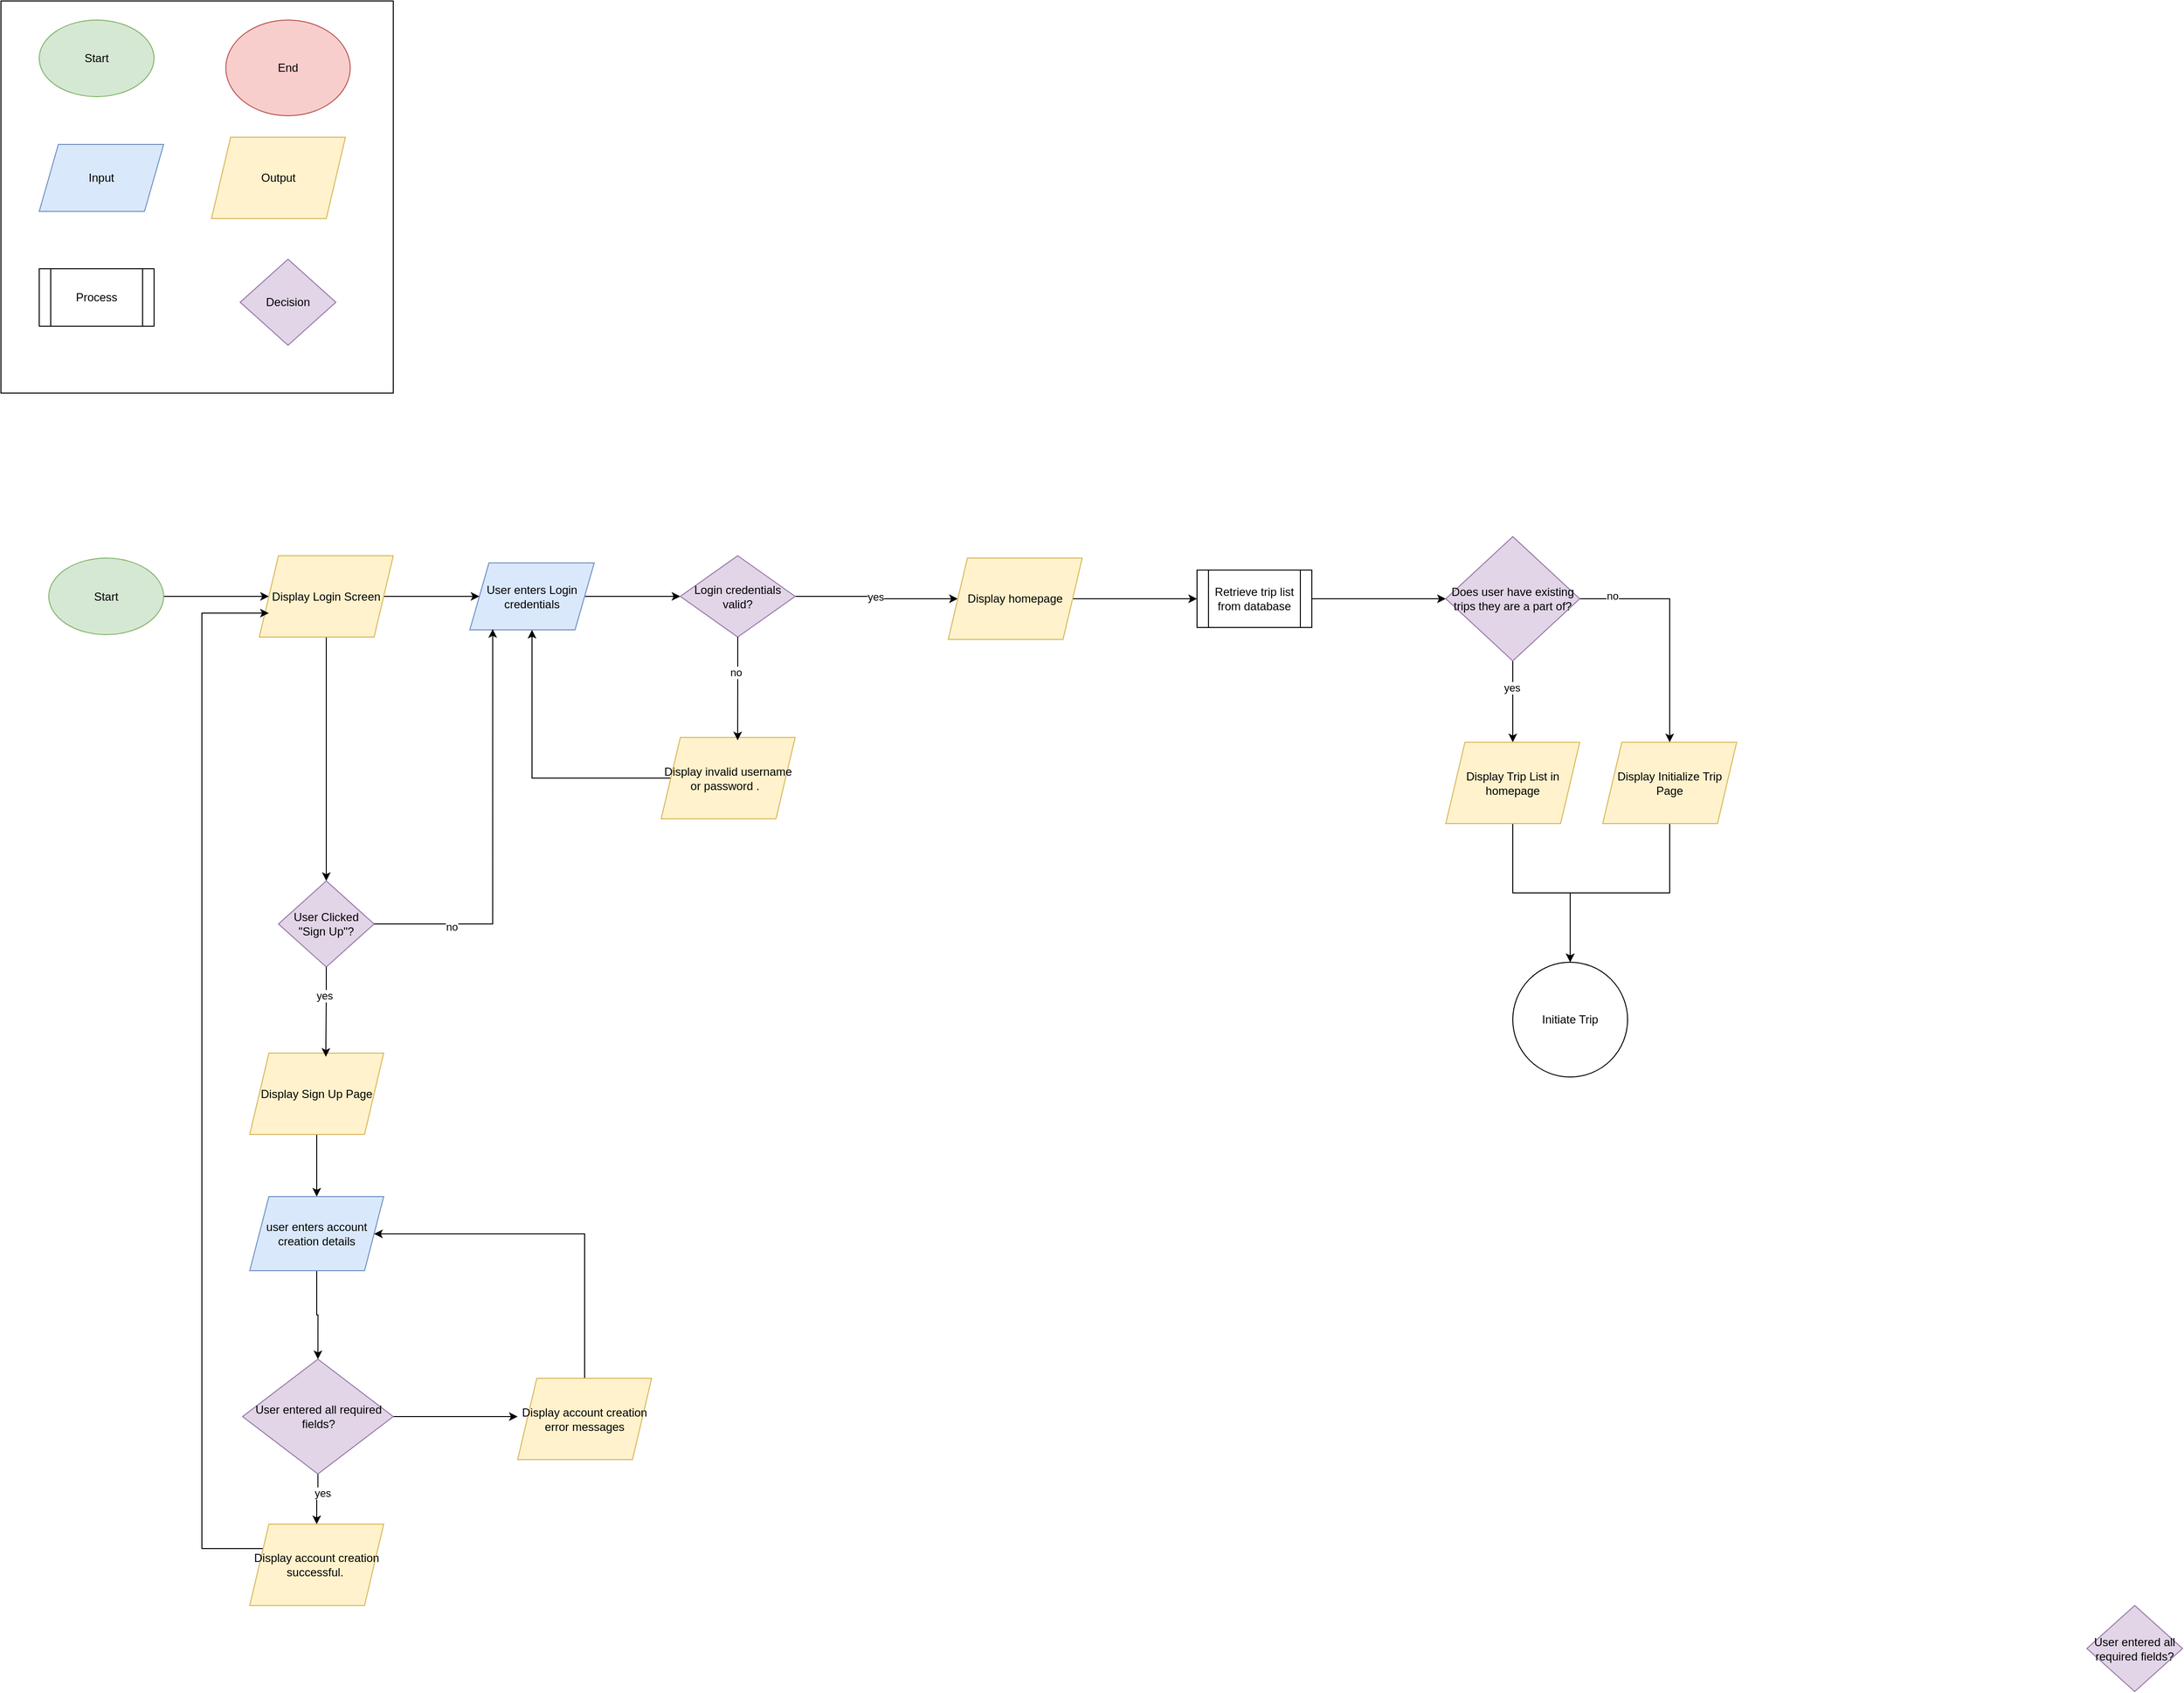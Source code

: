 <mxfile version="26.1.1">
  <diagram id="C5RBs43oDa-KdzZeNtuy" name="Page-1">
    <mxGraphModel dx="984" dy="1887" grid="1" gridSize="10" guides="1" tooltips="1" connect="1" arrows="1" fold="1" page="1" pageScale="1" pageWidth="827" pageHeight="1169" math="0" shadow="0">
      <root>
        <mxCell id="WIyWlLk6GJQsqaUBKTNV-0" />
        <mxCell id="WIyWlLk6GJQsqaUBKTNV-1" parent="WIyWlLk6GJQsqaUBKTNV-0" />
        <mxCell id="pnGjXEjTbsjJHVwftxVE-0" value="" style="whiteSpace=wrap;html=1;aspect=fixed;" parent="WIyWlLk6GJQsqaUBKTNV-1" vertex="1">
          <mxGeometry x="40" y="-1030" width="410" height="410" as="geometry" />
        </mxCell>
        <mxCell id="pnGjXEjTbsjJHVwftxVE-1" value="Start" style="ellipse;whiteSpace=wrap;html=1;fillColor=#d5e8d4;strokeColor=#82b366;" parent="WIyWlLk6GJQsqaUBKTNV-1" vertex="1">
          <mxGeometry x="80" y="-1010" width="120" height="80" as="geometry" />
        </mxCell>
        <mxCell id="pnGjXEjTbsjJHVwftxVE-2" value="Input" style="shape=parallelogram;perimeter=parallelogramPerimeter;whiteSpace=wrap;html=1;fixedSize=1;fillColor=#dae8fc;strokeColor=#6c8ebf;" parent="WIyWlLk6GJQsqaUBKTNV-1" vertex="1">
          <mxGeometry x="80" y="-880" width="130" height="70" as="geometry" />
        </mxCell>
        <mxCell id="pnGjXEjTbsjJHVwftxVE-3" value="Decision" style="rhombus;whiteSpace=wrap;html=1;fillColor=#e1d5e7;strokeColor=#9673a6;" parent="WIyWlLk6GJQsqaUBKTNV-1" vertex="1">
          <mxGeometry x="290" y="-760" width="100" height="90" as="geometry" />
        </mxCell>
        <mxCell id="pnGjXEjTbsjJHVwftxVE-4" value="Process" style="shape=process;whiteSpace=wrap;html=1;backgroundOutline=1;" parent="WIyWlLk6GJQsqaUBKTNV-1" vertex="1">
          <mxGeometry x="80" y="-750" width="120" height="60" as="geometry" />
        </mxCell>
        <mxCell id="pnGjXEjTbsjJHVwftxVE-5" value="Output" style="shape=parallelogram;perimeter=parallelogramPerimeter;whiteSpace=wrap;html=1;fixedSize=1;fillColor=#fff2cc;strokeColor=#d6b656;" parent="WIyWlLk6GJQsqaUBKTNV-1" vertex="1">
          <mxGeometry x="260" y="-887.5" width="140" height="85" as="geometry" />
        </mxCell>
        <mxCell id="pnGjXEjTbsjJHVwftxVE-6" value="End" style="ellipse;whiteSpace=wrap;html=1;fillColor=#f8cecc;strokeColor=#b85450;" parent="WIyWlLk6GJQsqaUBKTNV-1" vertex="1">
          <mxGeometry x="275" y="-1010" width="130" height="100" as="geometry" />
        </mxCell>
        <mxCell id="pnGjXEjTbsjJHVwftxVE-37" style="edgeStyle=orthogonalEdgeStyle;rounded=0;orthogonalLoop=1;jettySize=auto;html=1;" parent="WIyWlLk6GJQsqaUBKTNV-1" source="pnGjXEjTbsjJHVwftxVE-7" target="pnGjXEjTbsjJHVwftxVE-8" edge="1">
          <mxGeometry relative="1" as="geometry" />
        </mxCell>
        <mxCell id="pnGjXEjTbsjJHVwftxVE-7" value="Start" style="ellipse;whiteSpace=wrap;html=1;fillColor=#d5e8d4;strokeColor=#82b366;" parent="WIyWlLk6GJQsqaUBKTNV-1" vertex="1">
          <mxGeometry x="90" y="-447.5" width="120" height="80" as="geometry" />
        </mxCell>
        <mxCell id="pnGjXEjTbsjJHVwftxVE-39" style="edgeStyle=orthogonalEdgeStyle;rounded=0;orthogonalLoop=1;jettySize=auto;html=1;" parent="WIyWlLk6GJQsqaUBKTNV-1" source="pnGjXEjTbsjJHVwftxVE-8" target="pnGjXEjTbsjJHVwftxVE-11" edge="1">
          <mxGeometry relative="1" as="geometry" />
        </mxCell>
        <mxCell id="pnGjXEjTbsjJHVwftxVE-42" style="edgeStyle=orthogonalEdgeStyle;rounded=0;orthogonalLoop=1;jettySize=auto;html=1;" parent="WIyWlLk6GJQsqaUBKTNV-1" source="pnGjXEjTbsjJHVwftxVE-8" target="pnGjXEjTbsjJHVwftxVE-41" edge="1">
          <mxGeometry relative="1" as="geometry" />
        </mxCell>
        <mxCell id="pnGjXEjTbsjJHVwftxVE-8" value="Display Login Screen" style="shape=parallelogram;perimeter=parallelogramPerimeter;whiteSpace=wrap;html=1;fixedSize=1;fillColor=#fff2cc;strokeColor=#d6b656;" parent="WIyWlLk6GJQsqaUBKTNV-1" vertex="1">
          <mxGeometry x="310" y="-450" width="140" height="85" as="geometry" />
        </mxCell>
        <mxCell id="pnGjXEjTbsjJHVwftxVE-24" style="edgeStyle=orthogonalEdgeStyle;rounded=0;orthogonalLoop=1;jettySize=auto;html=1;" parent="WIyWlLk6GJQsqaUBKTNV-1" source="pnGjXEjTbsjJHVwftxVE-11" target="pnGjXEjTbsjJHVwftxVE-13" edge="1">
          <mxGeometry relative="1" as="geometry" />
        </mxCell>
        <mxCell id="pnGjXEjTbsjJHVwftxVE-11" value="User enters Login credentials" style="shape=parallelogram;perimeter=parallelogramPerimeter;whiteSpace=wrap;html=1;fixedSize=1;fillColor=#dae8fc;strokeColor=#6c8ebf;" parent="WIyWlLk6GJQsqaUBKTNV-1" vertex="1">
          <mxGeometry x="530" y="-442.5" width="130" height="70" as="geometry" />
        </mxCell>
        <mxCell id="pnGjXEjTbsjJHVwftxVE-21" style="edgeStyle=orthogonalEdgeStyle;rounded=0;orthogonalLoop=1;jettySize=auto;html=1;" parent="WIyWlLk6GJQsqaUBKTNV-1" source="pnGjXEjTbsjJHVwftxVE-13" target="pnGjXEjTbsjJHVwftxVE-14" edge="1">
          <mxGeometry relative="1" as="geometry" />
        </mxCell>
        <mxCell id="pnGjXEjTbsjJHVwftxVE-22" value="yes" style="edgeLabel;html=1;align=center;verticalAlign=middle;resizable=0;points=[];" parent="pnGjXEjTbsjJHVwftxVE-21" vertex="1" connectable="0">
          <mxGeometry x="-0.009" y="3" relative="1" as="geometry">
            <mxPoint x="1" y="1" as="offset" />
          </mxGeometry>
        </mxCell>
        <mxCell id="pnGjXEjTbsjJHVwftxVE-13" value="Login credentials valid?" style="rhombus;whiteSpace=wrap;html=1;fillColor=#e1d5e7;strokeColor=#9673a6;" parent="WIyWlLk6GJQsqaUBKTNV-1" vertex="1">
          <mxGeometry x="750" y="-450" width="120" height="85" as="geometry" />
        </mxCell>
        <mxCell id="nB2DUjhkHWaizMc6WYZq-1" style="edgeStyle=orthogonalEdgeStyle;rounded=0;orthogonalLoop=1;jettySize=auto;html=1;entryX=0;entryY=0.5;entryDx=0;entryDy=0;" parent="WIyWlLk6GJQsqaUBKTNV-1" source="pnGjXEjTbsjJHVwftxVE-14" target="pnGjXEjTbsjJHVwftxVE-25" edge="1">
          <mxGeometry relative="1" as="geometry" />
        </mxCell>
        <mxCell id="pnGjXEjTbsjJHVwftxVE-14" value="Display homepage" style="shape=parallelogram;perimeter=parallelogramPerimeter;whiteSpace=wrap;html=1;fixedSize=1;fillColor=#fff2cc;strokeColor=#d6b656;" parent="WIyWlLk6GJQsqaUBKTNV-1" vertex="1">
          <mxGeometry x="1030" y="-447.5" width="140" height="85" as="geometry" />
        </mxCell>
        <mxCell id="pnGjXEjTbsjJHVwftxVE-44" style="edgeStyle=orthogonalEdgeStyle;rounded=0;orthogonalLoop=1;jettySize=auto;html=1;" parent="WIyWlLk6GJQsqaUBKTNV-1" source="pnGjXEjTbsjJHVwftxVE-17" target="pnGjXEjTbsjJHVwftxVE-31" edge="1">
          <mxGeometry relative="1" as="geometry" />
        </mxCell>
        <mxCell id="nB2DUjhkHWaizMc6WYZq-0" value="yes" style="edgeLabel;html=1;align=center;verticalAlign=middle;resizable=0;points=[];" parent="pnGjXEjTbsjJHVwftxVE-44" vertex="1" connectable="0">
          <mxGeometry x="-0.34" y="-1" relative="1" as="geometry">
            <mxPoint as="offset" />
          </mxGeometry>
        </mxCell>
        <mxCell id="pnGjXEjTbsjJHVwftxVE-45" style="edgeStyle=orthogonalEdgeStyle;rounded=0;orthogonalLoop=1;jettySize=auto;html=1;" parent="WIyWlLk6GJQsqaUBKTNV-1" source="pnGjXEjTbsjJHVwftxVE-17" target="pnGjXEjTbsjJHVwftxVE-32" edge="1">
          <mxGeometry relative="1" as="geometry" />
        </mxCell>
        <mxCell id="nB2DUjhkHWaizMc6WYZq-2" value="no" style="edgeLabel;html=1;align=center;verticalAlign=middle;resizable=0;points=[];" parent="pnGjXEjTbsjJHVwftxVE-45" vertex="1" connectable="0">
          <mxGeometry x="-0.73" y="3" relative="1" as="geometry">
            <mxPoint x="1" as="offset" />
          </mxGeometry>
        </mxCell>
        <mxCell id="pnGjXEjTbsjJHVwftxVE-17" value="Does user have existing trips they are a part of?" style="rhombus;whiteSpace=wrap;html=1;fillColor=#e1d5e7;strokeColor=#9673a6;" parent="WIyWlLk6GJQsqaUBKTNV-1" vertex="1">
          <mxGeometry x="1550" y="-470" width="140" height="130" as="geometry" />
        </mxCell>
        <mxCell id="pnGjXEjTbsjJHVwftxVE-23" style="edgeStyle=orthogonalEdgeStyle;rounded=0;orthogonalLoop=1;jettySize=auto;html=1;" parent="WIyWlLk6GJQsqaUBKTNV-1" source="pnGjXEjTbsjJHVwftxVE-18" target="pnGjXEjTbsjJHVwftxVE-11" edge="1">
          <mxGeometry relative="1" as="geometry" />
        </mxCell>
        <mxCell id="pnGjXEjTbsjJHVwftxVE-18" value="Display invalid username or password .&amp;nbsp;&amp;nbsp;" style="shape=parallelogram;perimeter=parallelogramPerimeter;whiteSpace=wrap;html=1;fixedSize=1;fillColor=#fff2cc;strokeColor=#d6b656;" parent="WIyWlLk6GJQsqaUBKTNV-1" vertex="1">
          <mxGeometry x="730" y="-260" width="140" height="85" as="geometry" />
        </mxCell>
        <mxCell id="pnGjXEjTbsjJHVwftxVE-19" style="edgeStyle=orthogonalEdgeStyle;rounded=0;orthogonalLoop=1;jettySize=auto;html=1;entryX=0.571;entryY=0.035;entryDx=0;entryDy=0;entryPerimeter=0;" parent="WIyWlLk6GJQsqaUBKTNV-1" source="pnGjXEjTbsjJHVwftxVE-13" target="pnGjXEjTbsjJHVwftxVE-18" edge="1">
          <mxGeometry relative="1" as="geometry" />
        </mxCell>
        <mxCell id="pnGjXEjTbsjJHVwftxVE-20" value="no" style="edgeLabel;html=1;align=center;verticalAlign=middle;resizable=0;points=[];" parent="pnGjXEjTbsjJHVwftxVE-19" vertex="1" connectable="0">
          <mxGeometry x="-0.297" y="-2" relative="1" as="geometry">
            <mxPoint y="-1" as="offset" />
          </mxGeometry>
        </mxCell>
        <mxCell id="pnGjXEjTbsjJHVwftxVE-26" style="edgeStyle=orthogonalEdgeStyle;rounded=0;orthogonalLoop=1;jettySize=auto;html=1;" parent="WIyWlLk6GJQsqaUBKTNV-1" source="pnGjXEjTbsjJHVwftxVE-25" target="pnGjXEjTbsjJHVwftxVE-17" edge="1">
          <mxGeometry relative="1" as="geometry" />
        </mxCell>
        <mxCell id="pnGjXEjTbsjJHVwftxVE-25" value="Retrieve trip list from database" style="shape=process;whiteSpace=wrap;html=1;backgroundOutline=1;" parent="WIyWlLk6GJQsqaUBKTNV-1" vertex="1">
          <mxGeometry x="1290" y="-435" width="120" height="60" as="geometry" />
        </mxCell>
        <mxCell id="pnGjXEjTbsjJHVwftxVE-69" style="edgeStyle=orthogonalEdgeStyle;rounded=0;orthogonalLoop=1;jettySize=auto;html=1;" parent="WIyWlLk6GJQsqaUBKTNV-1" source="pnGjXEjTbsjJHVwftxVE-31" target="pnGjXEjTbsjJHVwftxVE-68" edge="1">
          <mxGeometry relative="1" as="geometry" />
        </mxCell>
        <mxCell id="pnGjXEjTbsjJHVwftxVE-31" value="Display Trip List in homepage" style="shape=parallelogram;perimeter=parallelogramPerimeter;whiteSpace=wrap;html=1;fixedSize=1;fillColor=#fff2cc;strokeColor=#d6b656;" parent="WIyWlLk6GJQsqaUBKTNV-1" vertex="1">
          <mxGeometry x="1550" y="-255" width="140" height="85" as="geometry" />
        </mxCell>
        <mxCell id="pnGjXEjTbsjJHVwftxVE-70" style="edgeStyle=orthogonalEdgeStyle;rounded=0;orthogonalLoop=1;jettySize=auto;html=1;entryX=0.5;entryY=0;entryDx=0;entryDy=0;" parent="WIyWlLk6GJQsqaUBKTNV-1" source="pnGjXEjTbsjJHVwftxVE-32" target="pnGjXEjTbsjJHVwftxVE-68" edge="1">
          <mxGeometry relative="1" as="geometry" />
        </mxCell>
        <mxCell id="pnGjXEjTbsjJHVwftxVE-32" value="Display Initialize Trip Page" style="shape=parallelogram;perimeter=parallelogramPerimeter;whiteSpace=wrap;html=1;fixedSize=1;fillColor=#fff2cc;strokeColor=#d6b656;" parent="WIyWlLk6GJQsqaUBKTNV-1" vertex="1">
          <mxGeometry x="1714" y="-255" width="140" height="85" as="geometry" />
        </mxCell>
        <mxCell id="pnGjXEjTbsjJHVwftxVE-41" value="User Clicked &quot;Sign Up&quot;?" style="rhombus;whiteSpace=wrap;html=1;fillColor=#e1d5e7;strokeColor=#9673a6;" parent="WIyWlLk6GJQsqaUBKTNV-1" vertex="1">
          <mxGeometry x="330" y="-110" width="100" height="90" as="geometry" />
        </mxCell>
        <mxCell id="pnGjXEjTbsjJHVwftxVE-56" style="edgeStyle=orthogonalEdgeStyle;rounded=0;orthogonalLoop=1;jettySize=auto;html=1;" parent="WIyWlLk6GJQsqaUBKTNV-1" source="pnGjXEjTbsjJHVwftxVE-43" target="pnGjXEjTbsjJHVwftxVE-48" edge="1">
          <mxGeometry relative="1" as="geometry" />
        </mxCell>
        <mxCell id="pnGjXEjTbsjJHVwftxVE-43" value="Display Sign Up Page" style="shape=parallelogram;perimeter=parallelogramPerimeter;whiteSpace=wrap;html=1;fixedSize=1;fillColor=#fff2cc;strokeColor=#d6b656;" parent="WIyWlLk6GJQsqaUBKTNV-1" vertex="1">
          <mxGeometry x="300" y="70" width="140" height="85" as="geometry" />
        </mxCell>
        <mxCell id="pnGjXEjTbsjJHVwftxVE-58" style="edgeStyle=orthogonalEdgeStyle;rounded=0;orthogonalLoop=1;jettySize=auto;html=1;entryX=0.5;entryY=0;entryDx=0;entryDy=0;" parent="WIyWlLk6GJQsqaUBKTNV-1" source="pnGjXEjTbsjJHVwftxVE-48" target="pnGjXEjTbsjJHVwftxVE-49" edge="1">
          <mxGeometry relative="1" as="geometry" />
        </mxCell>
        <mxCell id="pnGjXEjTbsjJHVwftxVE-48" value="user enters account creation details" style="shape=parallelogram;perimeter=parallelogramPerimeter;whiteSpace=wrap;html=1;fixedSize=1;fillColor=#dae8fc;strokeColor=#6c8ebf;" parent="WIyWlLk6GJQsqaUBKTNV-1" vertex="1">
          <mxGeometry x="300" y="220" width="140" height="77.5" as="geometry" />
        </mxCell>
        <mxCell id="pnGjXEjTbsjJHVwftxVE-59" style="edgeStyle=orthogonalEdgeStyle;rounded=0;orthogonalLoop=1;jettySize=auto;html=1;entryX=0.5;entryY=0;entryDx=0;entryDy=0;" parent="WIyWlLk6GJQsqaUBKTNV-1" source="pnGjXEjTbsjJHVwftxVE-49" target="pnGjXEjTbsjJHVwftxVE-51" edge="1">
          <mxGeometry relative="1" as="geometry" />
        </mxCell>
        <mxCell id="pnGjXEjTbsjJHVwftxVE-60" value="yes" style="edgeLabel;html=1;align=center;verticalAlign=middle;resizable=0;points=[];" parent="pnGjXEjTbsjJHVwftxVE-59" vertex="1" connectable="0">
          <mxGeometry x="-0.272" y="4" relative="1" as="geometry">
            <mxPoint as="offset" />
          </mxGeometry>
        </mxCell>
        <mxCell id="pnGjXEjTbsjJHVwftxVE-62" style="edgeStyle=orthogonalEdgeStyle;rounded=0;orthogonalLoop=1;jettySize=auto;html=1;" parent="WIyWlLk6GJQsqaUBKTNV-1" source="pnGjXEjTbsjJHVwftxVE-49" edge="1">
          <mxGeometry relative="1" as="geometry">
            <mxPoint x="580" y="450" as="targetPoint" />
          </mxGeometry>
        </mxCell>
        <mxCell id="pnGjXEjTbsjJHVwftxVE-49" value="User entered all required fields?" style="rhombus;whiteSpace=wrap;html=1;fillColor=#e1d5e7;strokeColor=#9673a6;" parent="WIyWlLk6GJQsqaUBKTNV-1" vertex="1">
          <mxGeometry x="292.5" y="390" width="157.5" height="120" as="geometry" />
        </mxCell>
        <mxCell id="pnGjXEjTbsjJHVwftxVE-50" value="User entered all required fields?" style="rhombus;whiteSpace=wrap;html=1;fillColor=#e1d5e7;strokeColor=#9673a6;" parent="WIyWlLk6GJQsqaUBKTNV-1" vertex="1">
          <mxGeometry x="2220" y="647.5" width="100" height="90" as="geometry" />
        </mxCell>
        <mxCell id="pnGjXEjTbsjJHVwftxVE-52" style="edgeStyle=orthogonalEdgeStyle;rounded=0;orthogonalLoop=1;jettySize=auto;html=1;exitX=0;exitY=0.25;exitDx=0;exitDy=0;" parent="WIyWlLk6GJQsqaUBKTNV-1" source="pnGjXEjTbsjJHVwftxVE-51" edge="1">
          <mxGeometry relative="1" as="geometry">
            <mxPoint x="360" y="559" as="sourcePoint" />
            <mxPoint x="319.882" y="-390.0" as="targetPoint" />
            <Array as="points">
              <mxPoint x="250" y="588" />
              <mxPoint x="250" y="-390" />
            </Array>
          </mxGeometry>
        </mxCell>
        <mxCell id="pnGjXEjTbsjJHVwftxVE-51" value="Display account creation successful.&amp;nbsp;" style="shape=parallelogram;perimeter=parallelogramPerimeter;whiteSpace=wrap;html=1;fixedSize=1;fillColor=#fff2cc;strokeColor=#d6b656;" parent="WIyWlLk6GJQsqaUBKTNV-1" vertex="1">
          <mxGeometry x="300" y="562.5" width="140" height="85" as="geometry" />
        </mxCell>
        <mxCell id="pnGjXEjTbsjJHVwftxVE-53" style="edgeStyle=orthogonalEdgeStyle;rounded=0;orthogonalLoop=1;jettySize=auto;html=1;entryX=0.184;entryY=0.989;entryDx=0;entryDy=0;entryPerimeter=0;" parent="WIyWlLk6GJQsqaUBKTNV-1" source="pnGjXEjTbsjJHVwftxVE-41" target="pnGjXEjTbsjJHVwftxVE-11" edge="1">
          <mxGeometry relative="1" as="geometry" />
        </mxCell>
        <mxCell id="pnGjXEjTbsjJHVwftxVE-54" value="no" style="edgeLabel;html=1;align=center;verticalAlign=middle;resizable=0;points=[];" parent="pnGjXEjTbsjJHVwftxVE-53" vertex="1" connectable="0">
          <mxGeometry x="-0.625" y="-3" relative="1" as="geometry">
            <mxPoint as="offset" />
          </mxGeometry>
        </mxCell>
        <mxCell id="pnGjXEjTbsjJHVwftxVE-55" style="edgeStyle=orthogonalEdgeStyle;rounded=0;orthogonalLoop=1;jettySize=auto;html=1;entryX=0.568;entryY=0.045;entryDx=0;entryDy=0;entryPerimeter=0;" parent="WIyWlLk6GJQsqaUBKTNV-1" source="pnGjXEjTbsjJHVwftxVE-41" target="pnGjXEjTbsjJHVwftxVE-43" edge="1">
          <mxGeometry relative="1" as="geometry">
            <Array as="points">
              <mxPoint x="380" y="10" />
              <mxPoint x="380" y="10" />
            </Array>
          </mxGeometry>
        </mxCell>
        <mxCell id="pnGjXEjTbsjJHVwftxVE-61" value="yes" style="edgeLabel;html=1;align=center;verticalAlign=middle;resizable=0;points=[];" parent="pnGjXEjTbsjJHVwftxVE-55" vertex="1" connectable="0">
          <mxGeometry x="-0.37" y="-2" relative="1" as="geometry">
            <mxPoint as="offset" />
          </mxGeometry>
        </mxCell>
        <mxCell id="pnGjXEjTbsjJHVwftxVE-67" style="edgeStyle=orthogonalEdgeStyle;rounded=0;orthogonalLoop=1;jettySize=auto;html=1;" parent="WIyWlLk6GJQsqaUBKTNV-1" source="pnGjXEjTbsjJHVwftxVE-66" target="pnGjXEjTbsjJHVwftxVE-48" edge="1">
          <mxGeometry relative="1" as="geometry">
            <Array as="points">
              <mxPoint x="650" y="259" />
            </Array>
          </mxGeometry>
        </mxCell>
        <mxCell id="pnGjXEjTbsjJHVwftxVE-66" value="Display account creation error messages" style="shape=parallelogram;perimeter=parallelogramPerimeter;whiteSpace=wrap;html=1;fixedSize=1;fillColor=#fff2cc;strokeColor=#d6b656;" parent="WIyWlLk6GJQsqaUBKTNV-1" vertex="1">
          <mxGeometry x="580" y="410" width="140" height="85" as="geometry" />
        </mxCell>
        <mxCell id="pnGjXEjTbsjJHVwftxVE-68" value="Initiate Trip" style="ellipse;whiteSpace=wrap;html=1;aspect=fixed;" parent="WIyWlLk6GJQsqaUBKTNV-1" vertex="1">
          <mxGeometry x="1620" y="-25" width="120" height="120" as="geometry" />
        </mxCell>
      </root>
    </mxGraphModel>
  </diagram>
</mxfile>
